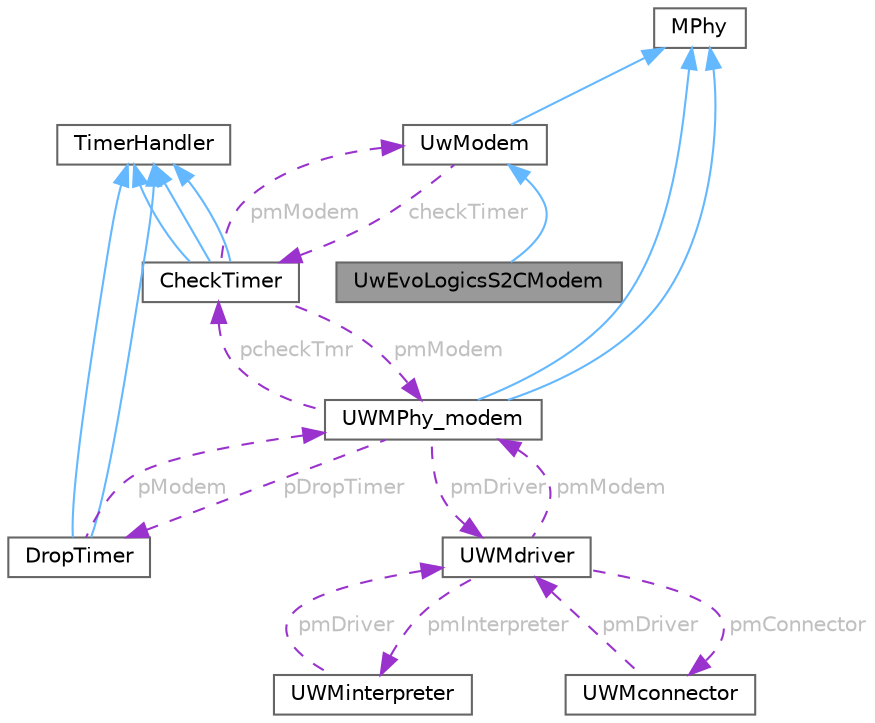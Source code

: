 digraph "UwEvoLogicsS2CModem"
{
 // LATEX_PDF_SIZE
  bgcolor="transparent";
  edge [fontname=Helvetica,fontsize=10,labelfontname=Helvetica,labelfontsize=10];
  node [fontname=Helvetica,fontsize=10,shape=box,height=0.2,width=0.4];
  Node1 [id="Node000001",label="UwEvoLogicsS2CModem",height=0.2,width=0.4,color="gray40", fillcolor="grey60", style="filled", fontcolor="black",tooltip=" "];
  Node2 -> Node1 [id="edge1_Node000001_Node000002",dir="back",color="steelblue1",style="solid",tooltip=" "];
  Node2 [id="Node000002",label="UwModem",height=0.2,width=0.4,color="gray40", fillcolor="white", style="filled",URL="$classUwModem.html",tooltip="Class that implements the interface to DESERT, as used through Tcl scripts."];
  Node3 -> Node2 [id="edge2_Node000002_Node000003",dir="back",color="steelblue1",style="solid",tooltip=" "];
  Node3 [id="Node000003",label="MPhy",height=0.2,width=0.4,color="gray40", fillcolor="white", style="filled",tooltip=" "];
  Node4 -> Node2 [id="edge3_Node000002_Node000004",dir="back",color="darkorchid3",style="dashed",tooltip=" ",label=" checkTimer",fontcolor="grey" ];
  Node4 [id="Node000004",label="CheckTimer",height=0.2,width=0.4,color="gray40", fillcolor="white", style="filled",URL="$classCheckTimer.html",tooltip="The class used by UwModem to handle simulator's event expirations; it is exploited to schedule the re..."];
  Node5 -> Node4 [id="edge4_Node000004_Node000005",dir="back",color="steelblue1",style="solid",tooltip=" "];
  Node5 [id="Node000005",label="TimerHandler",height=0.2,width=0.4,color="gray40", fillcolor="white", style="filled",tooltip=" "];
  Node5 -> Node4 [id="edge5_Node000004_Node000005",dir="back",color="steelblue1",style="solid",tooltip=" "];
  Node5 -> Node4 [id="edge6_Node000004_Node000005",dir="back",color="steelblue1",style="solid",tooltip=" "];
  Node2 -> Node4 [id="edge7_Node000004_Node000002",dir="back",color="darkorchid3",style="dashed",tooltip=" ",label=" pmModem",fontcolor="grey" ];
  Node6 -> Node4 [id="edge8_Node000004_Node000006",dir="back",color="darkorchid3",style="dashed",tooltip=" ",label=" pmModem",fontcolor="grey" ];
  Node6 [id="Node000006",label="UWMPhy_modem",height=0.2,width=0.4,color="gray40", fillcolor="white", style="filled",URL="$classUWMPhy__modem.html",tooltip="The main class implementing the module used to implement the interface between ns2/NS-Miracle and rea..."];
  Node3 -> Node6 [id="edge9_Node000006_Node000003",dir="back",color="steelblue1",style="solid",tooltip=" "];
  Node3 -> Node6 [id="edge10_Node000006_Node000003",dir="back",color="steelblue1",style="solid",tooltip=" "];
  Node4 -> Node6 [id="edge11_Node000006_Node000004",dir="back",color="darkorchid3",style="dashed",tooltip=" ",label=" pcheckTmr",fontcolor="grey" ];
  Node7 -> Node6 [id="edge12_Node000006_Node000007",dir="back",color="darkorchid3",style="dashed",tooltip=" ",label=" pmDriver",fontcolor="grey" ];
  Node7 [id="Node000007",label="UWMdriver",height=0.2,width=0.4,color="gray40", fillcolor="white", style="filled",URL="$classUWMdriver.html",tooltip="The class needed by UWMPhy_modem to handle the different transmissions cases and corresponding protoc..."];
  Node6 -> Node7 [id="edge13_Node000007_Node000006",dir="back",color="darkorchid3",style="dashed",tooltip=" ",label=" pmModem",fontcolor="grey" ];
  Node8 -> Node7 [id="edge14_Node000007_Node000008",dir="back",color="darkorchid3",style="dashed",tooltip=" ",label=" pmInterpreter",fontcolor="grey" ];
  Node8 [id="Node000008",label="UWMinterpreter",height=0.2,width=0.4,color="gray40", fillcolor="white", style="filled",URL="$classUWMinterpreter.html",tooltip="This class is in charge of building/parsing the necessary messages to make the UWMdriver able to comm..."];
  Node7 -> Node8 [id="edge15_Node000008_Node000007",dir="back",color="darkorchid3",style="dashed",tooltip=" ",label=" pmDriver",fontcolor="grey" ];
  Node9 -> Node7 [id="edge16_Node000007_Node000009",dir="back",color="darkorchid3",style="dashed",tooltip=" ",label=" pmConnector",fontcolor="grey" ];
  Node9 [id="Node000009",label="UWMconnector",height=0.2,width=0.4,color="gray40", fillcolor="white", style="filled",URL="$classUWMconnector.html",tooltip="The class needed by UWMPhy_modem to manage string exchange with the modem."];
  Node7 -> Node9 [id="edge17_Node000009_Node000007",dir="back",color="darkorchid3",style="dashed",tooltip=" ",label=" pmDriver",fontcolor="grey" ];
  Node10 -> Node6 [id="edge18_Node000006_Node000010",dir="back",color="darkorchid3",style="dashed",tooltip=" ",label=" pDropTimer",fontcolor="grey" ];
  Node10 [id="Node000010",label="DropTimer",height=0.2,width=0.4,color="gray40", fillcolor="white", style="filled",URL="$classDropTimer.html",tooltip=" "];
  Node5 -> Node10 [id="edge19_Node000010_Node000005",dir="back",color="steelblue1",style="solid",tooltip=" "];
  Node5 -> Node10 [id="edge20_Node000010_Node000005",dir="back",color="steelblue1",style="solid",tooltip=" "];
  Node6 -> Node10 [id="edge21_Node000010_Node000006",dir="back",color="darkorchid3",style="dashed",tooltip=" ",label=" pModem",fontcolor="grey" ];
}
